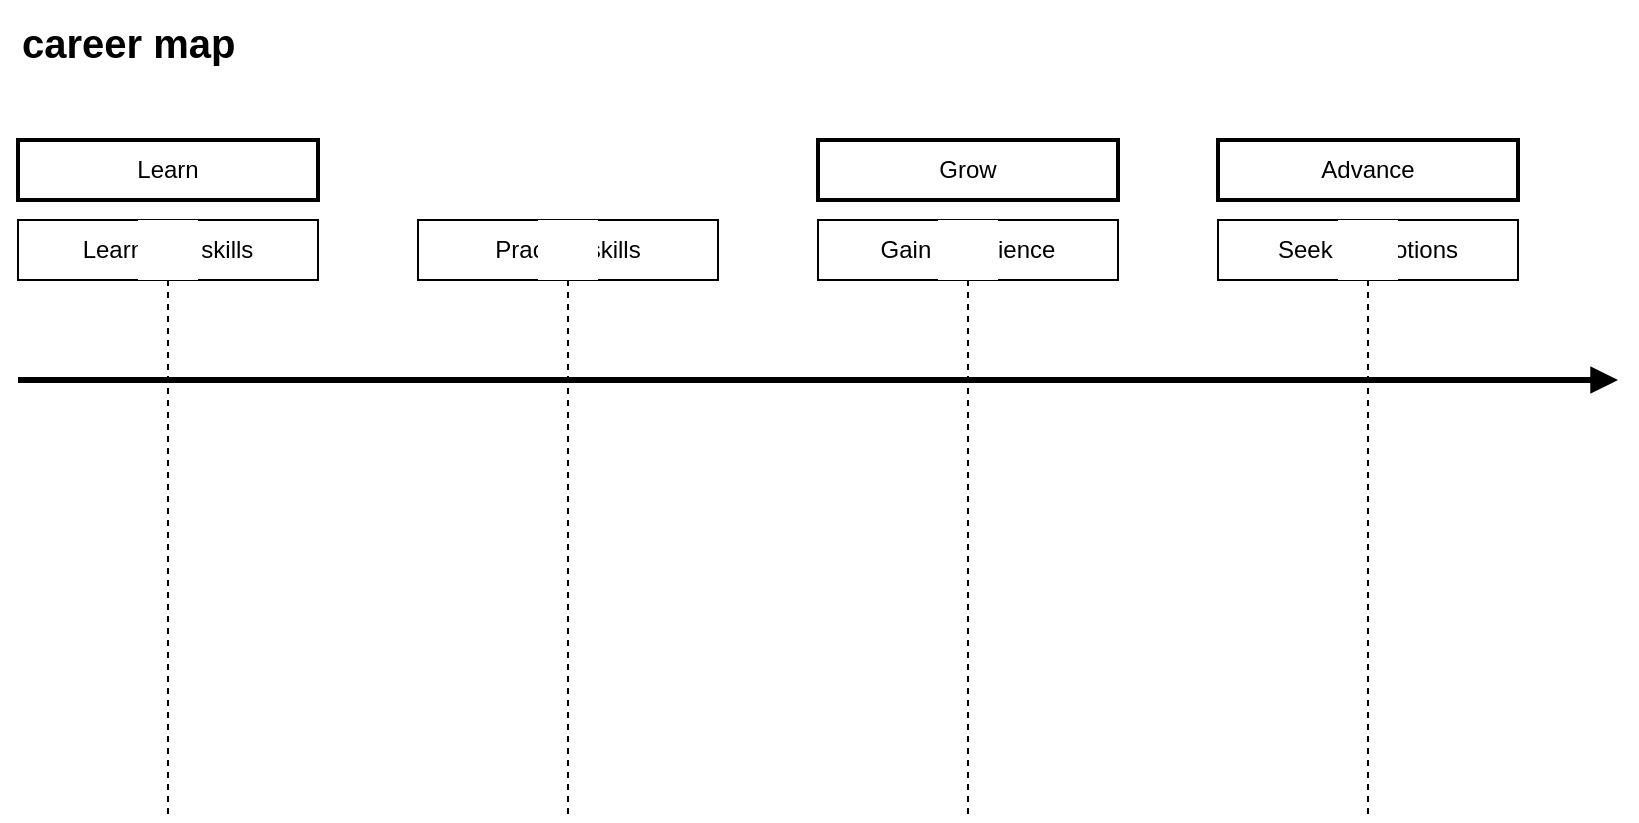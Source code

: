 <mxfile version="24.0.7" type="github">
  <diagram name="Page-1" id="BgCfExKpQ_Y5p8MbwKMJ">
    <mxGraphModel>
      <root>
        <mxCell id="0" />
        <mxCell id="1" parent="0" />
        <mxCell id="2" value="Learn new skills" style="shape=umlLifeline;perimeter=lifelinePerimeter;whiteSpace=wrap;container=1;dropTarget=0;collapsible=0;recursiveResize=0;outlineConnect=0;portConstraint=eastwest;newEdgeStyle={&quot;edgeStyle&quot;:&quot;elbowEdgeStyle&quot;,&quot;elbow&quot;:&quot;vertical&quot;,&quot;curved&quot;:0,&quot;rounded&quot;:0};size=30;" vertex="1" parent="1">
          <mxGeometry x="150" y="110" width="150" height="300" as="geometry" />
        </mxCell>
        <mxCell id="3" value="" style="shape=image;imageAspect=0;aspect=fixed;image=https://cdn1.iconfinder.com/data/icons/hawcons/32/699721-icon-5-neutral-face-128.png;imageBackground=default;" vertex="1" parent="2">
          <mxGeometry x="60" y="NaN" width="30" height="30" as="geometry" />
        </mxCell>
        <mxCell id="4" value="Learn" style="whiteSpace=wrap;strokeWidth=2;" vertex="1" parent="1">
          <mxGeometry x="150" y="70" width="150" height="30" as="geometry" />
        </mxCell>
        <mxCell id="5" value="Practice skills" style="shape=umlLifeline;perimeter=lifelinePerimeter;whiteSpace=wrap;container=1;dropTarget=0;collapsible=0;recursiveResize=0;outlineConnect=0;portConstraint=eastwest;newEdgeStyle={&quot;edgeStyle&quot;:&quot;elbowEdgeStyle&quot;,&quot;elbow&quot;:&quot;vertical&quot;,&quot;curved&quot;:0,&quot;rounded&quot;:0};size=30;" vertex="1" parent="1">
          <mxGeometry x="350" y="110" width="150" height="300" as="geometry" />
        </mxCell>
        <mxCell id="6" value="" style="shape=image;imageAspect=0;aspect=fixed;image=https://cdn1.iconfinder.com/data/icons/hawcons/32/699721-icon-5-neutral-face-128.png;imageBackground=default;" vertex="1" parent="5">
          <mxGeometry x="60" y="NaN" width="30" height="30" as="geometry" />
        </mxCell>
        <mxCell id="7" value="Gain experience" style="shape=umlLifeline;perimeter=lifelinePerimeter;whiteSpace=wrap;container=1;dropTarget=0;collapsible=0;recursiveResize=0;outlineConnect=0;portConstraint=eastwest;newEdgeStyle={&quot;edgeStyle&quot;:&quot;elbowEdgeStyle&quot;,&quot;elbow&quot;:&quot;vertical&quot;,&quot;curved&quot;:0,&quot;rounded&quot;:0};size=30;" vertex="1" parent="1">
          <mxGeometry x="550" y="110" width="150" height="300" as="geometry" />
        </mxCell>
        <mxCell id="8" value="" style="shape=image;imageAspect=0;aspect=fixed;image=https://cdn1.iconfinder.com/data/icons/hawcons/32/699721-icon-5-neutral-face-128.png;imageBackground=default;" vertex="1" parent="7">
          <mxGeometry x="60" y="NaN" width="30" height="30" as="geometry" />
        </mxCell>
        <mxCell id="9" value="Grow" style="whiteSpace=wrap;strokeWidth=2;" vertex="1" parent="1">
          <mxGeometry x="550" y="70" width="150" height="30" as="geometry" />
        </mxCell>
        <mxCell id="10" value="Seek promotions" style="shape=umlLifeline;perimeter=lifelinePerimeter;whiteSpace=wrap;container=1;dropTarget=0;collapsible=0;recursiveResize=0;outlineConnect=0;portConstraint=eastwest;newEdgeStyle={&quot;edgeStyle&quot;:&quot;elbowEdgeStyle&quot;,&quot;elbow&quot;:&quot;vertical&quot;,&quot;curved&quot;:0,&quot;rounded&quot;:0};size=30;" vertex="1" parent="1">
          <mxGeometry x="750" y="110" width="150" height="300" as="geometry" />
        </mxCell>
        <mxCell id="11" value="" style="shape=image;imageAspect=0;aspect=fixed;image=https://cdn1.iconfinder.com/data/icons/hawcons/32/699721-icon-5-neutral-face-128.png;imageBackground=default;" vertex="1" parent="10">
          <mxGeometry x="60" y="NaN" width="30" height="30" as="geometry" />
        </mxCell>
        <mxCell id="12" value="Advance" style="whiteSpace=wrap;strokeWidth=2;" vertex="1" parent="1">
          <mxGeometry x="750" y="70" width="150" height="30" as="geometry" />
        </mxCell>
        <mxCell id="13" style="endArrow=block;strokeWidth=3;endFill=1;" edge="1" parent="1">
          <mxGeometry relative="1" as="geometry">
            <mxPoint x="150" y="190" as="sourcePoint" />
            <mxPoint x="950" y="190" as="targetPoint" />
          </mxGeometry>
        </mxCell>
        <mxCell id="14" value="career map" style="text;strokeColor=none;fillColor=none;align=left;verticalAlign=middle;fontSize=20;fontStyle=1" vertex="1" parent="1">
          <mxGeometry x="150" width="120" height="40" as="geometry" />
        </mxCell>
      </root>
    </mxGraphModel>
  </diagram>
</mxfile>

